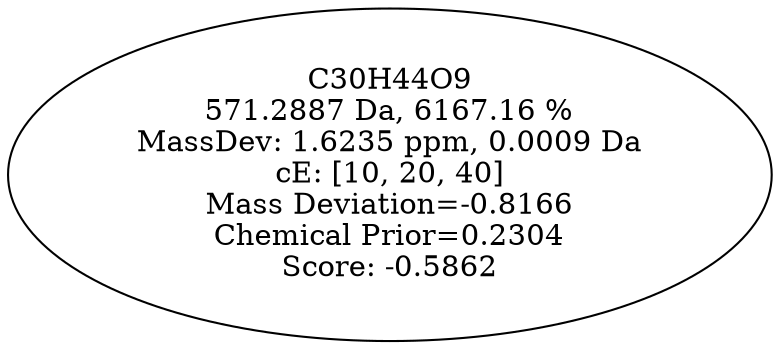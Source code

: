 strict digraph {
v1 [label="C30H44O9\n571.2887 Da, 6167.16 %\nMassDev: 1.6235 ppm, 0.0009 Da\ncE: [10, 20, 40]\nMass Deviation=-0.8166\nChemical Prior=0.2304\nScore: -0.5862"];
}